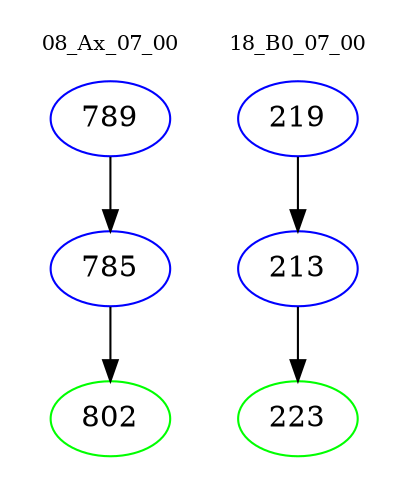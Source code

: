 digraph{
subgraph cluster_0 {
color = white
label = "08_Ax_07_00";
fontsize=10;
T0_789 [label="789", color="blue"]
T0_789 -> T0_785 [color="black"]
T0_785 [label="785", color="blue"]
T0_785 -> T0_802 [color="black"]
T0_802 [label="802", color="green"]
}
subgraph cluster_1 {
color = white
label = "18_B0_07_00";
fontsize=10;
T1_219 [label="219", color="blue"]
T1_219 -> T1_213 [color="black"]
T1_213 [label="213", color="blue"]
T1_213 -> T1_223 [color="black"]
T1_223 [label="223", color="green"]
}
}
